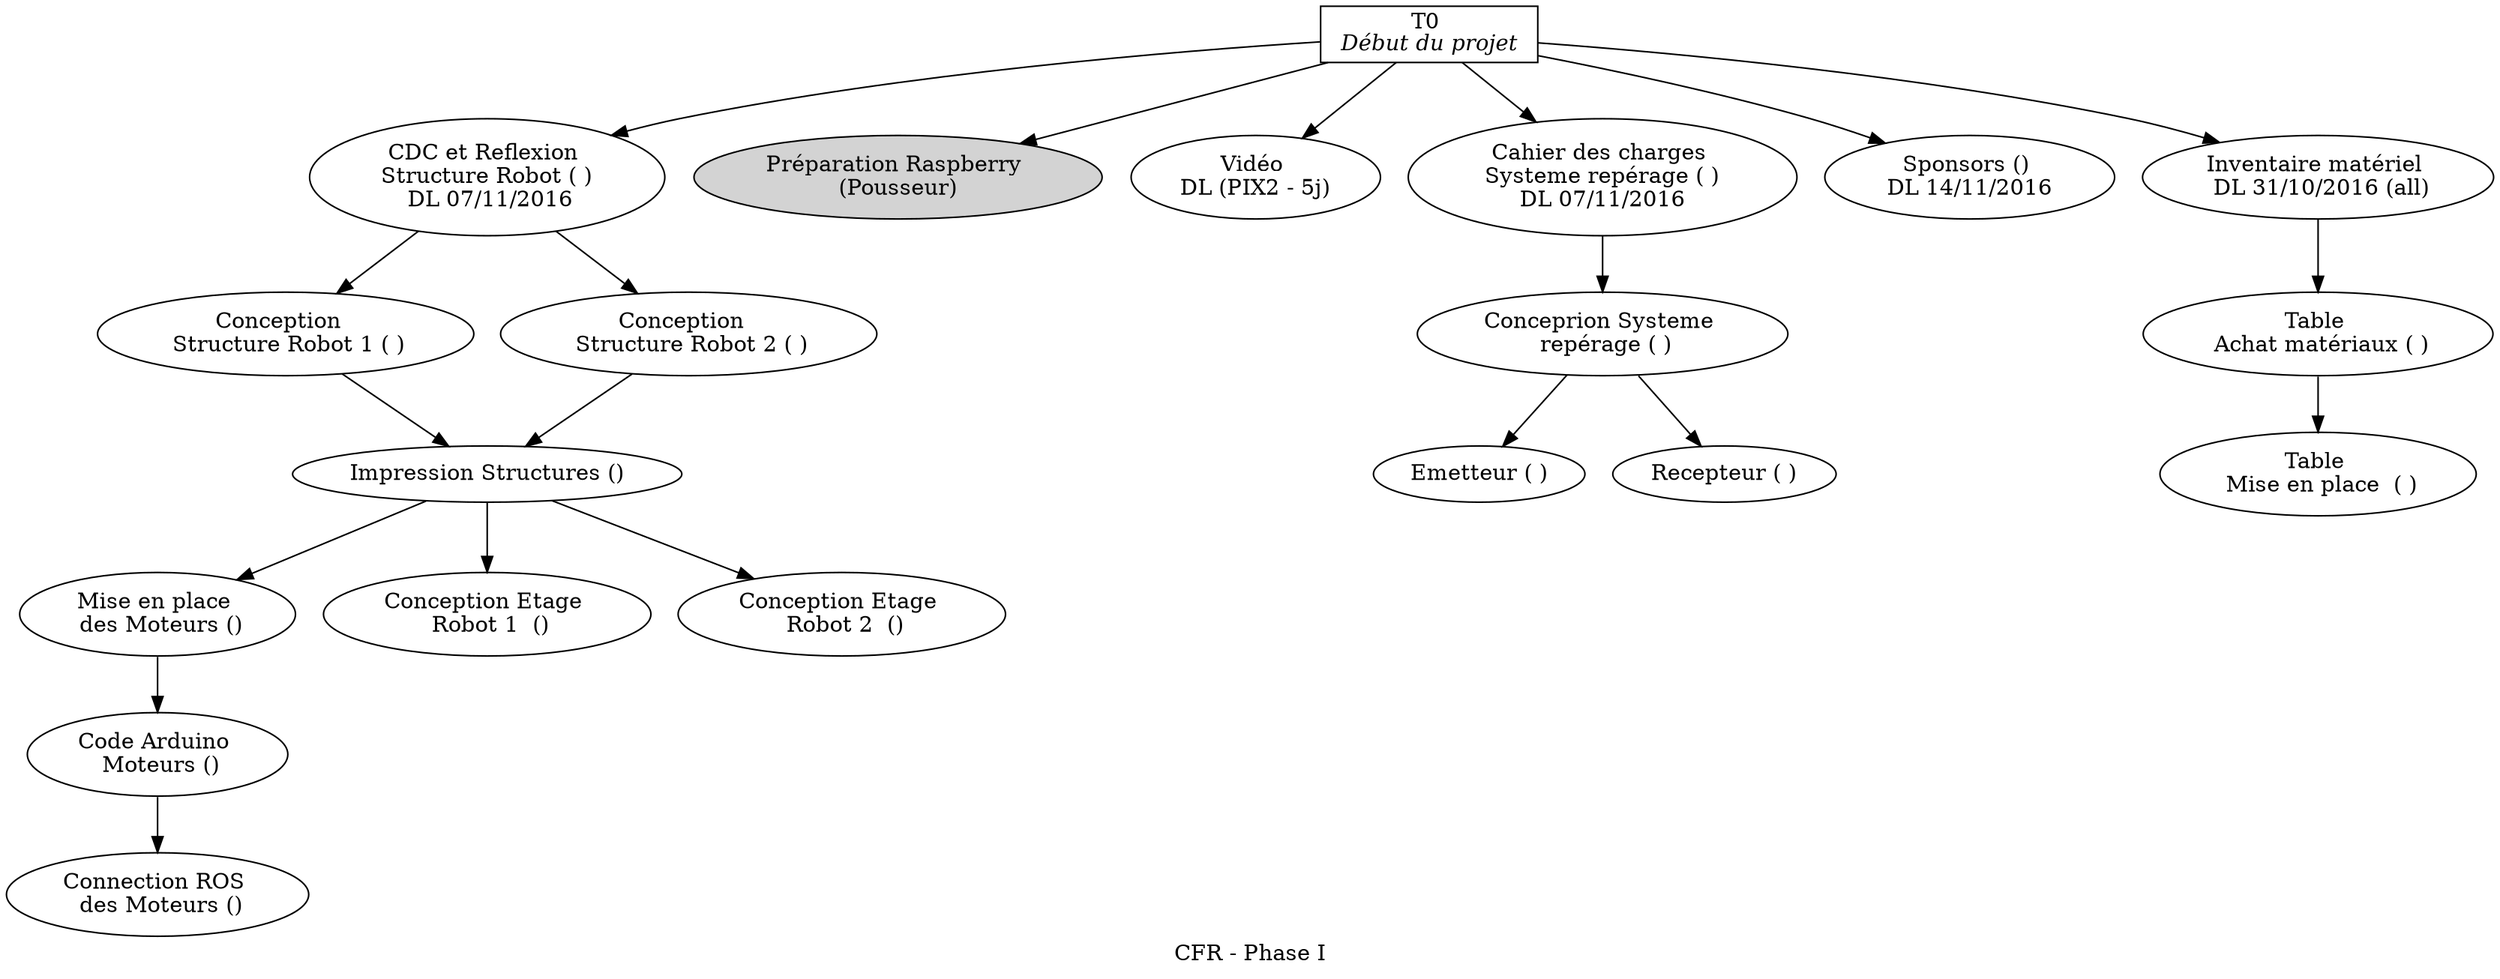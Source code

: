digraph G {
  
    label ="CFR - Phase I";
   
    t0		   [label = <T0 <br/> <I>Début du projet </I>>]    
    table_0   	   [label = <Table <br/> Achat matériaux ( )>]
    table_1   	   [label = <Table <br/> Mise en place  ( )>]
    struct_robot   [label = <CDC et Reflexion <br/> Structure Robot ( ) <br/> DL 07/11/2016>]
    struct_robot_1 [label = <Conception  <br/> Structure Robot 1 ( )>]
    struct_robot_2 [label = <Conception  <br/> Structure Robot 2 ( )>]
    imp_struct 	   [label = "Impression Structures ()"]
    prepa_os	   [label = <Préparation Raspberry <br/> (Pousseur) > style="filled"]
    prepa_video    [label = <Vidéo <br/>DL (PIX2 - 5j)>]
    cch_sys_rep    [label = <Cahier des charges <br/> Systeme repérage ( ) <br/> DL 07/11/2016 >]
    cons_sys_rep   [label = <Conceprion Systeme <br/> repérage ( )>]
    rep_emetteur   [label = <Emetteur ( )>]
    rep_recepteur  [label = <Recepteur ( )>]

    sponsors	   [label = <Sponsors () <br/> DL 14/11/2016 >]
    
    moteur_roues   [label = <Mise en place <br/> des Moteurs ()>] 
    arduino_moteur [label = <Code Arduino <br/> Moteurs ()>] 
    arduino_rasp   [label = <Connection ROS <br/> des Moteurs ()>] 

    cons_etg1_r1   [label = <Conception Etage <br/> Robot 1  ()>] 
    cons_etg1_r2   [label = <Conception Etage <br/> Robot 2  ()>]

    inventaire	   [label = <Inventaire matériel <br/> DL 31/10/2016 (all)>]


    t0[shape=box];
       
    t0		-> inventaire;
    inventaire -> table_0 	-> table_1;

    t0 -> prepa_os;
    
    t0 -> prepa_video;

    t0 -> sponsors;

    t0 -> struct_robot;
    struct_robot -> struct_robot_1;
    struct_robot -> struct_robot_2;

    struct_robot_1 -> imp_struct;
    struct_robot_2 -> imp_struct;
    imp_struct	   -> moteur_roues;
    moteur_roues   -> arduino_moteur;
    arduino_moteur -> arduino_rasp;

    imp_struct	   -> cons_etg1_r1;
    imp_struct	   -> cons_etg1_r2;

    t0 		   -> cch_sys_rep;
    cch_sys_rep	   -> cons_sys_rep;
    cons_sys_rep   -> rep_emetteur;
    cons_sys_rep   -> rep_recepteur;
 }
